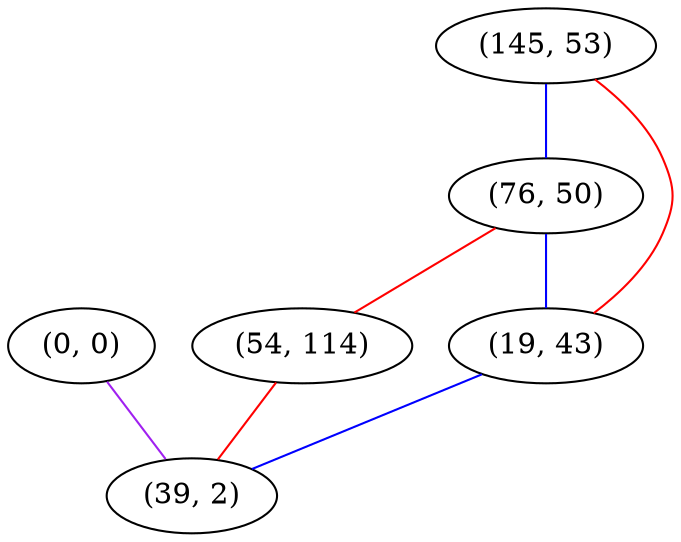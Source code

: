 graph "" {
"(0, 0)";
"(145, 53)";
"(76, 50)";
"(54, 114)";
"(19, 43)";
"(39, 2)";
"(0, 0)" -- "(39, 2)"  [color=purple, key=0, weight=4];
"(145, 53)" -- "(76, 50)"  [color=blue, key=0, weight=3];
"(145, 53)" -- "(19, 43)"  [color=red, key=0, weight=1];
"(76, 50)" -- "(54, 114)"  [color=red, key=0, weight=1];
"(76, 50)" -- "(19, 43)"  [color=blue, key=0, weight=3];
"(54, 114)" -- "(39, 2)"  [color=red, key=0, weight=1];
"(19, 43)" -- "(39, 2)"  [color=blue, key=0, weight=3];
}
